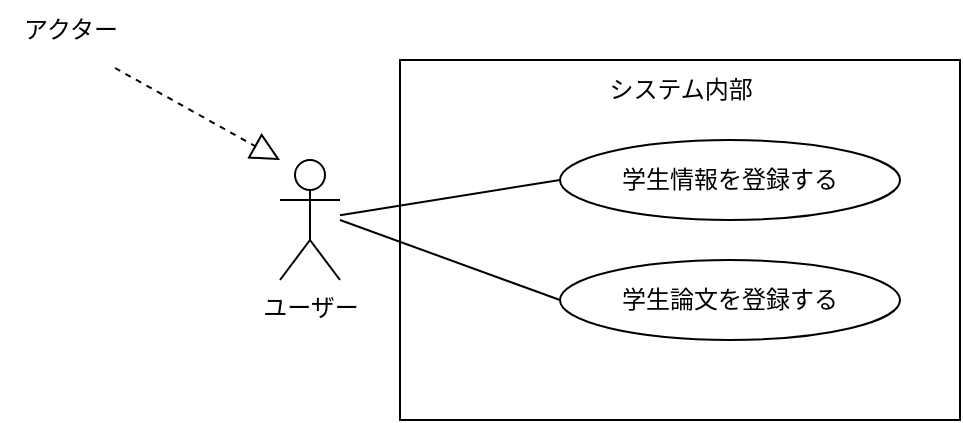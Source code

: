 <mxfile>
    <diagram id="KKhppfbNAPRf_w1RZepK" name="ページ1">
        <mxGraphModel dx="461" dy="274" grid="1" gridSize="10" guides="1" tooltips="1" connect="1" arrows="1" fold="1" page="1" pageScale="1" pageWidth="827" pageHeight="1169" math="0" shadow="0">
            <root>
                <mxCell id="0"/>
                <mxCell id="1" parent="0"/>
                <mxCell id="2" value="ユーザー" style="shape=umlActor;verticalLabelPosition=bottom;verticalAlign=top;html=1;outlineConnect=0;" vertex="1" parent="1">
                    <mxGeometry x="420" y="480" width="30" height="60" as="geometry"/>
                </mxCell>
                <mxCell id="3" value="" style="rounded=0;whiteSpace=wrap;html=1;align=left;fillColor=none;" vertex="1" parent="1">
                    <mxGeometry x="480" y="430" width="280" height="180" as="geometry"/>
                </mxCell>
                <mxCell id="4" value="システム内部" style="text;html=1;align=center;verticalAlign=middle;resizable=0;points=[];autosize=1;strokeColor=none;fillColor=none;" vertex="1" parent="1">
                    <mxGeometry x="570" y="430" width="100" height="30" as="geometry"/>
                </mxCell>
                <mxCell id="5" value="学生情報を登録する" style="ellipse;whiteSpace=wrap;html=1;fillColor=none;" vertex="1" parent="1">
                    <mxGeometry x="560" y="470" width="170" height="40" as="geometry"/>
                </mxCell>
                <mxCell id="6" value="学生論文を登録する" style="ellipse;whiteSpace=wrap;html=1;fillColor=none;" vertex="1" parent="1">
                    <mxGeometry x="560" y="530" width="170" height="40" as="geometry"/>
                </mxCell>
                <mxCell id="7" value="" style="endArrow=none;html=1;entryX=0;entryY=0.5;entryDx=0;entryDy=0;" edge="1" parent="1" source="2" target="5">
                    <mxGeometry width="50" height="50" relative="1" as="geometry">
                        <mxPoint x="600" y="510" as="sourcePoint"/>
                        <mxPoint x="650" y="460" as="targetPoint"/>
                    </mxGeometry>
                </mxCell>
                <mxCell id="9" value="" style="endArrow=none;html=1;entryX=0;entryY=0.5;entryDx=0;entryDy=0;" edge="1" parent="1" target="6">
                    <mxGeometry width="50" height="50" relative="1" as="geometry">
                        <mxPoint x="450" y="510" as="sourcePoint"/>
                        <mxPoint x="570" y="500" as="targetPoint"/>
                    </mxGeometry>
                </mxCell>
                <mxCell id="15" value="" style="endArrow=block;dashed=1;endFill=0;endSize=12;html=1;entryX=0.25;entryY=0.1;entryDx=0;entryDy=0;entryPerimeter=0;" edge="1" parent="1">
                    <mxGeometry width="160" relative="1" as="geometry">
                        <mxPoint x="337.5" y="434" as="sourcePoint"/>
                        <mxPoint x="420" y="480" as="targetPoint"/>
                        <Array as="points"/>
                    </mxGeometry>
                </mxCell>
                <mxCell id="16" value="アクター" style="text;html=1;align=center;verticalAlign=middle;resizable=0;points=[];autosize=1;strokeColor=none;fillColor=none;" vertex="1" parent="1">
                    <mxGeometry x="280" y="400" width="70" height="30" as="geometry"/>
                </mxCell>
            </root>
        </mxGraphModel>
    </diagram>
</mxfile>